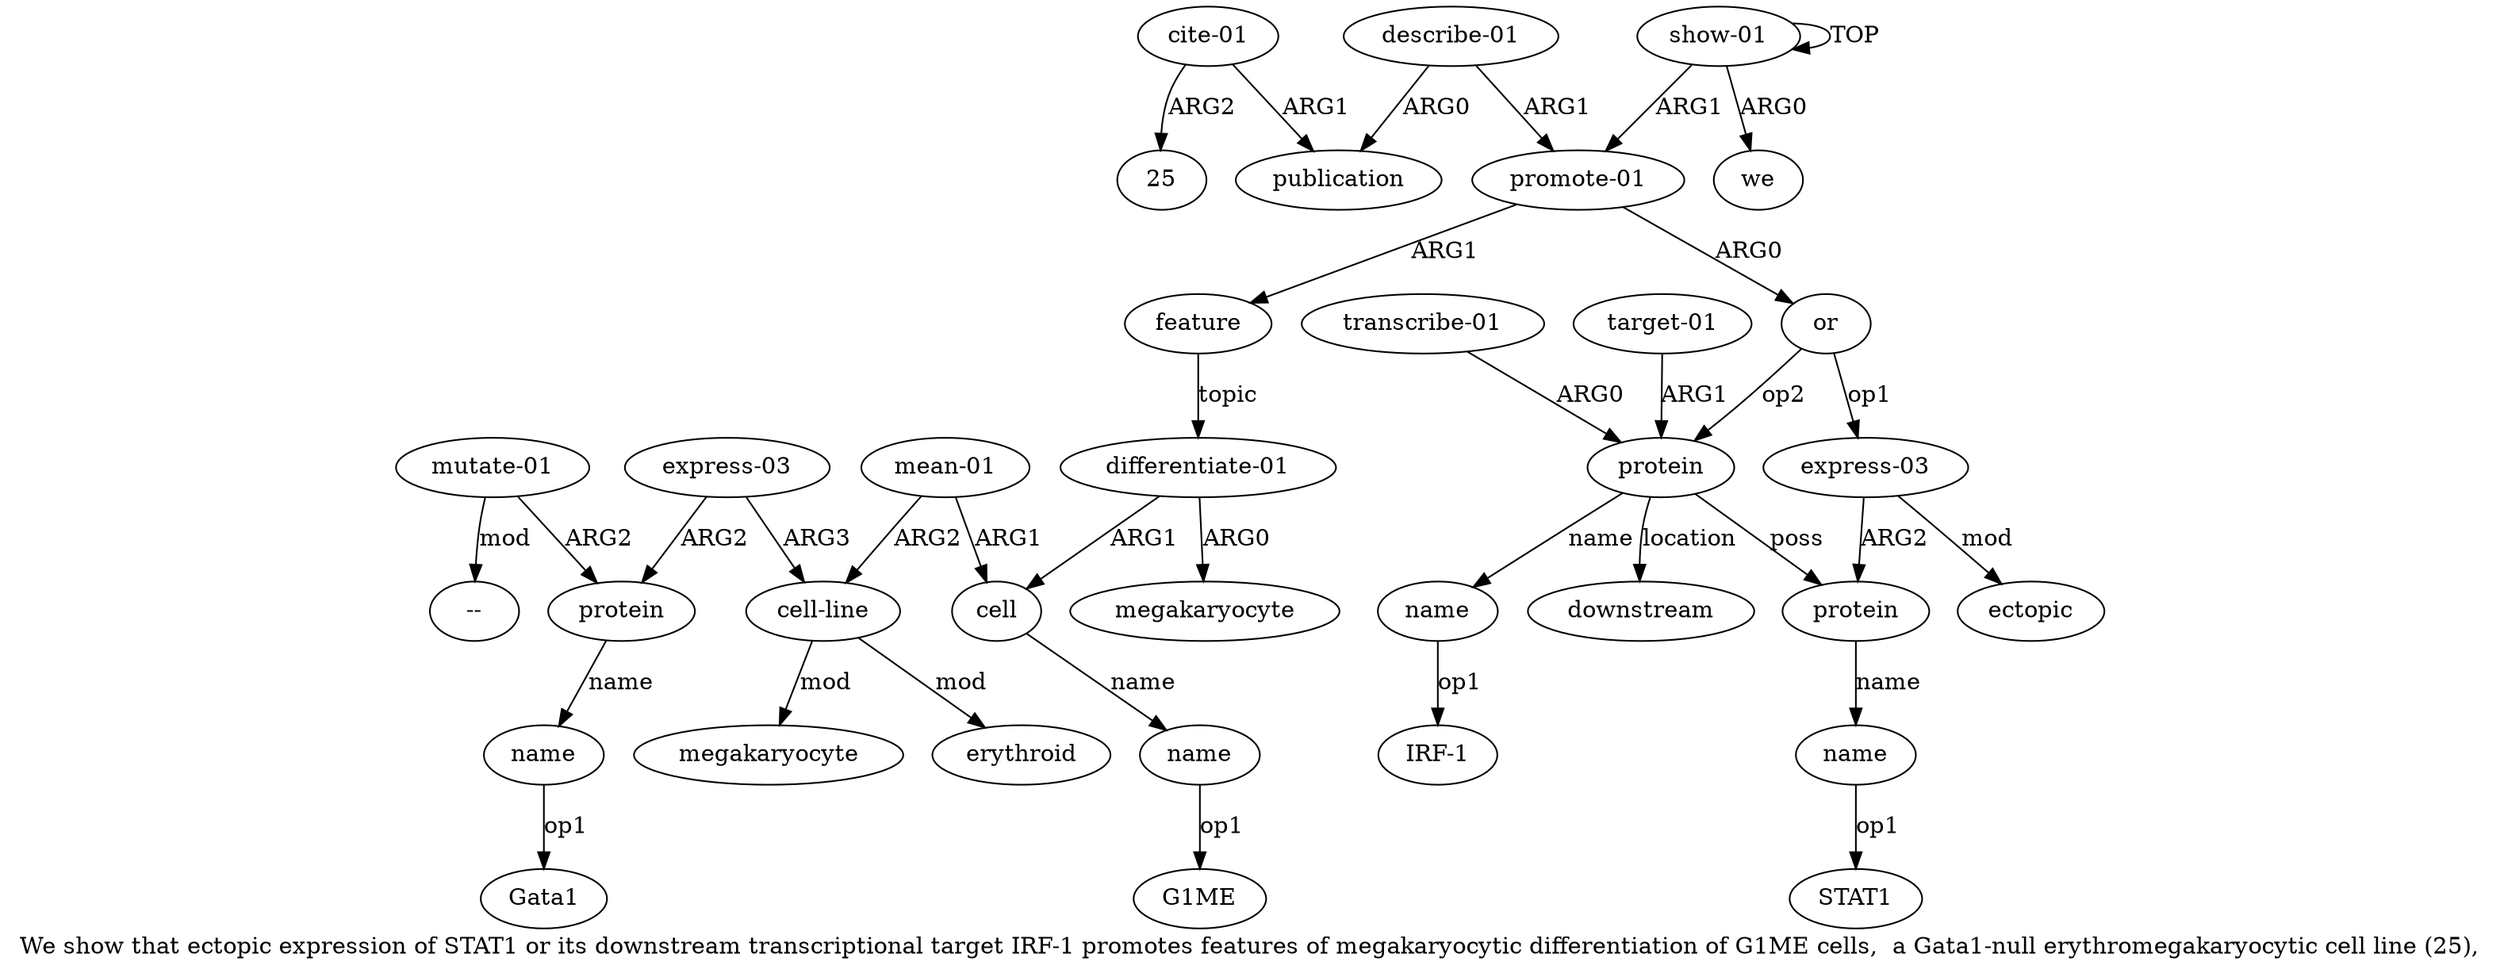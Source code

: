 digraph  {
	graph [label="We show that ectopic expression of STAT1 or its downstream transcriptional target IRF-1 promotes features of megakaryocytic differentiation \
of G1ME cells,  a Gata1-null erythromegakaryocytic cell line (25),"];
	node [label="\N"];
	a20	 [color=black,
		gold_ind=20,
		gold_label="express-03",
		label="express-03",
		test_ind=20,
		test_label="express-03"];
	a21	 [color=black,
		gold_ind=21,
		gold_label=protein,
		label=protein,
		test_ind=21,
		test_label=protein];
	a20 -> a21 [key=0,
	color=black,
	gold_label=ARG2,
	label=ARG2,
	test_label=ARG2];
a19 [color=black,
	gold_ind=19,
	gold_label="cell-line",
	label="cell-line",
	test_ind=19,
	test_label="cell-line"];
a20 -> a19 [key=0,
color=black,
gold_label=ARG3,
label=ARG3,
test_label=ARG3];
a22 [color=black,
gold_ind=22,
gold_label=name,
label=name,
test_ind=22,
test_label=name];
a21 -> a22 [key=0,
color=black,
gold_label=name,
label=name,
test_label=name];
"a22 Gata1" [color=black,
gold_ind=-1,
gold_label=Gata1,
label=Gata1,
test_ind=-1,
test_label=Gata1];
a22 -> "a22 Gata1" [key=0,
color=black,
gold_label=op1,
label=op1,
test_label=op1];
a23 [color=black,
gold_ind=23,
gold_label="mutate-01",
label="mutate-01",
test_ind=23,
test_label="mutate-01"];
a23 -> a21 [key=0,
color=black,
gold_label=ARG2,
label=ARG2,
test_label=ARG2];
"a23 --" [color=black,
gold_ind=-1,
gold_label="--",
label="--",
test_ind=-1,
test_label="--"];
a23 -> "a23 --" [key=0,
color=black,
gold_label=mod,
label=mod,
test_label=mod];
a24 [color=black,
gold_ind=24,
gold_label=megakaryocyte,
label=megakaryocyte,
test_ind=24,
test_label=megakaryocyte];
a25 [color=black,
gold_ind=25,
gold_label=erythroid,
label=erythroid,
test_ind=25,
test_label=erythroid];
a26 [color=black,
gold_ind=26,
gold_label="describe-01",
label="describe-01",
test_ind=26,
test_label="describe-01"];
a27 [color=black,
gold_ind=27,
gold_label=publication,
label=publication,
test_ind=27,
test_label=publication];
a26 -> a27 [key=0,
color=black,
gold_label=ARG0,
label=ARG0,
test_label=ARG0];
a2 [color=black,
gold_ind=2,
gold_label="promote-01",
label="promote-01",
test_ind=2,
test_label="promote-01"];
a26 -> a2 [key=0,
color=black,
gold_label=ARG1,
label=ARG1,
test_label=ARG1];
a28 [color=black,
gold_ind=28,
gold_label="cite-01",
label="cite-01",
test_ind=28,
test_label="cite-01"];
a28 -> a27 [key=0,
color=black,
gold_label=ARG1,
label=ARG1,
test_label=ARG1];
"a28 25" [color=black,
gold_ind=-1,
gold_label=25,
label=25,
test_ind=-1,
test_label=25];
a28 -> "a28 25" [key=0,
color=black,
gold_label=ARG2,
label=ARG2,
test_label=ARG2];
"a9 IRF-1" [color=black,
gold_ind=-1,
gold_label="IRF-1",
label="IRF-1",
test_ind=-1,
test_label="IRF-1"];
"a17 G1ME" [color=black,
gold_ind=-1,
gold_label=G1ME,
label=G1ME,
test_ind=-1,
test_label=G1ME];
a15 [color=black,
gold_ind=15,
gold_label=megakaryocyte,
label=megakaryocyte,
test_ind=15,
test_label=megakaryocyte];
a14 [color=black,
gold_ind=14,
gold_label="differentiate-01",
label="differentiate-01",
test_ind=14,
test_label="differentiate-01"];
a14 -> a15 [key=0,
color=black,
gold_label=ARG0,
label=ARG0,
test_label=ARG0];
a16 [color=black,
gold_ind=16,
gold_label=cell,
label=cell,
test_ind=16,
test_label=cell];
a14 -> a16 [key=0,
color=black,
gold_label=ARG1,
label=ARG1,
test_label=ARG1];
a17 [color=black,
gold_ind=17,
gold_label=name,
label=name,
test_ind=17,
test_label=name];
a17 -> "a17 G1ME" [key=0,
color=black,
gold_label=op1,
label=op1,
test_label=op1];
a16 -> a17 [key=0,
color=black,
gold_label=name,
label=name,
test_label=name];
a11 [color=black,
gold_ind=11,
gold_label="transcribe-01",
label="transcribe-01",
test_ind=11,
test_label="transcribe-01"];
a8 [color=black,
gold_ind=8,
gold_label=protein,
label=protein,
test_ind=8,
test_label=protein];
a11 -> a8 [key=0,
color=black,
gold_label=ARG0,
label=ARG0,
test_label=ARG0];
a10 [color=black,
gold_ind=10,
gold_label=downstream,
label=downstream,
test_ind=10,
test_label=downstream];
a13 [color=black,
gold_ind=13,
gold_label=feature,
label=feature,
test_ind=13,
test_label=feature];
a13 -> a14 [key=0,
color=black,
gold_label=topic,
label=topic,
test_label=topic];
a12 [color=black,
gold_ind=12,
gold_label="target-01",
label="target-01",
test_ind=12,
test_label="target-01"];
a12 -> a8 [key=0,
color=black,
gold_label=ARG1,
label=ARG1,
test_label=ARG1];
a19 -> a24 [key=0,
color=black,
gold_label=mod,
label=mod,
test_label=mod];
a19 -> a25 [key=0,
color=black,
gold_label=mod,
label=mod,
test_label=mod];
a18 [color=black,
gold_ind=18,
gold_label="mean-01",
label="mean-01",
test_ind=18,
test_label="mean-01"];
a18 -> a16 [key=0,
color=black,
gold_label=ARG1,
label=ARG1,
test_label=ARG1];
a18 -> a19 [key=0,
color=black,
gold_label=ARG2,
label=ARG2,
test_label=ARG2];
a1 [color=black,
gold_ind=1,
gold_label=we,
label=we,
test_ind=1,
test_label=we];
a0 [color=black,
gold_ind=0,
gold_label="show-01",
label="show-01",
test_ind=0,
test_label="show-01"];
a0 -> a1 [key=0,
color=black,
gold_label=ARG0,
label=ARG0,
test_label=ARG0];
a0 -> a0 [key=0,
color=black,
gold_label=TOP,
label=TOP,
test_label=TOP];
a0 -> a2 [key=0,
color=black,
gold_label=ARG1,
label=ARG1,
test_label=ARG1];
a3 [color=black,
gold_ind=3,
gold_label=or,
label=or,
test_ind=3,
test_label=or];
a4 [color=black,
gold_ind=4,
gold_label="express-03",
label="express-03",
test_ind=4,
test_label="express-03"];
a3 -> a4 [key=0,
color=black,
gold_label=op1,
label=op1,
test_label=op1];
a3 -> a8 [key=0,
color=black,
gold_label=op2,
label=op2,
test_label=op2];
a2 -> a13 [key=0,
color=black,
gold_label=ARG1,
label=ARG1,
test_label=ARG1];
a2 -> a3 [key=0,
color=black,
gold_label=ARG0,
label=ARG0,
test_label=ARG0];
a5 [color=black,
gold_ind=5,
gold_label=protein,
label=protein,
test_ind=5,
test_label=protein];
a6 [color=black,
gold_ind=6,
gold_label=name,
label=name,
test_ind=6,
test_label=name];
a5 -> a6 [key=0,
color=black,
gold_label=name,
label=name,
test_label=name];
a4 -> a5 [key=0,
color=black,
gold_label=ARG2,
label=ARG2,
test_label=ARG2];
a7 [color=black,
gold_ind=7,
gold_label=ectopic,
label=ectopic,
test_ind=7,
test_label=ectopic];
a4 -> a7 [key=0,
color=black,
gold_label=mod,
label=mod,
test_label=mod];
"a6 STAT1" [color=black,
gold_ind=-1,
gold_label=STAT1,
label=STAT1,
test_ind=-1,
test_label=STAT1];
a6 -> "a6 STAT1" [key=0,
color=black,
gold_label=op1,
label=op1,
test_label=op1];
a9 [color=black,
gold_ind=9,
gold_label=name,
label=name,
test_ind=9,
test_label=name];
a9 -> "a9 IRF-1" [key=0,
color=black,
gold_label=op1,
label=op1,
test_label=op1];
a8 -> a10 [key=0,
color=black,
gold_label=location,
label=location,
test_label=location];
a8 -> a5 [key=0,
color=black,
gold_label=poss,
label=poss,
test_label=poss];
a8 -> a9 [key=0,
color=black,
gold_label=name,
label=name,
test_label=name];
}
